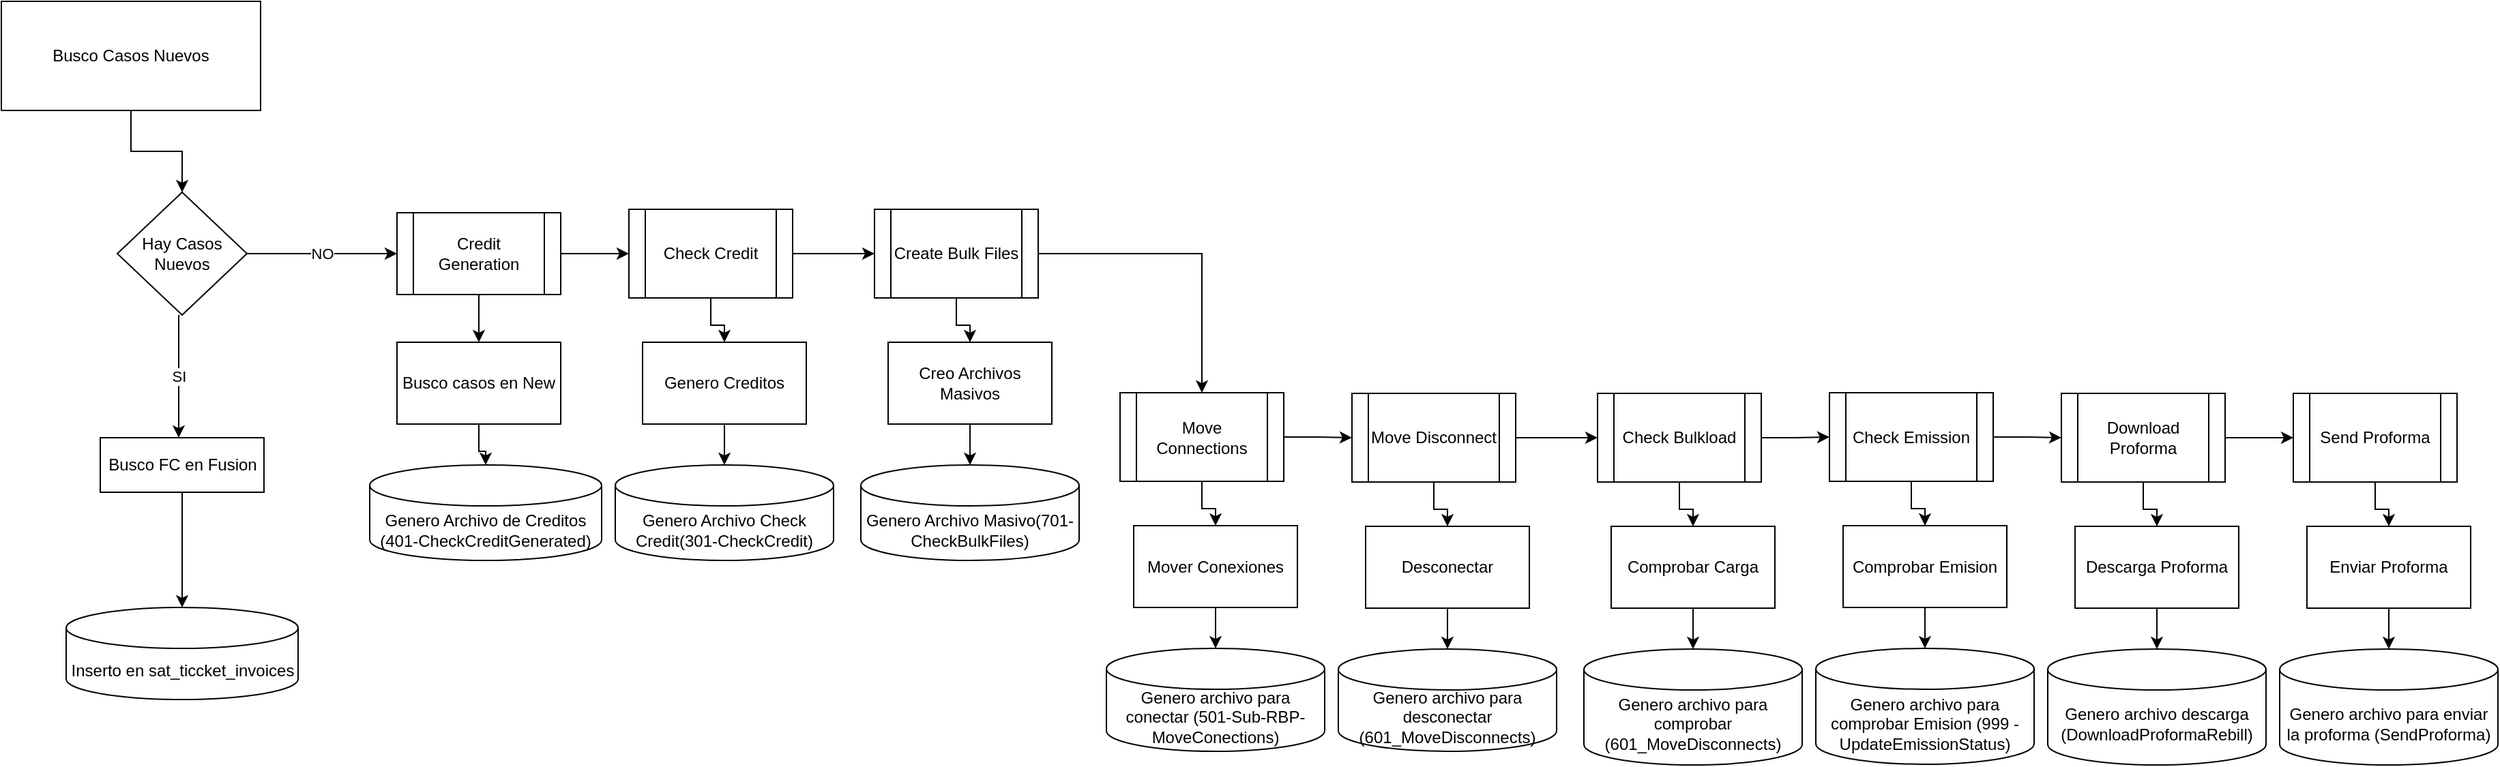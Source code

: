 <mxfile version="21.3.3" type="github">
  <diagram name="Página-1" id="OCa4gqE-BhzuQKYi3Bd6">
    <mxGraphModel dx="880" dy="452" grid="1" gridSize="10" guides="1" tooltips="1" connect="1" arrows="1" fold="1" page="1" pageScale="1" pageWidth="827" pageHeight="1169" math="0" shadow="0">
      <root>
        <mxCell id="0" />
        <mxCell id="1" parent="0" />
        <mxCell id="xi4PFq1QtKVE7VAxXaAT-42" style="edgeStyle=orthogonalEdgeStyle;rounded=0;orthogonalLoop=1;jettySize=auto;html=1;exitX=0.5;exitY=1;exitDx=0;exitDy=0;entryX=0.5;entryY=0;entryDx=0;entryDy=0;" parent="1" source="xi4PFq1QtKVE7VAxXaAT-1" target="xi4PFq1QtKVE7VAxXaAT-11" edge="1">
          <mxGeometry relative="1" as="geometry" />
        </mxCell>
        <mxCell id="xi4PFq1QtKVE7VAxXaAT-1" value="Busco Casos Nuevos" style="rounded=0;whiteSpace=wrap;html=1;" parent="1" vertex="1">
          <mxGeometry x="90" y="40" width="190" height="80" as="geometry" />
        </mxCell>
        <mxCell id="xi4PFq1QtKVE7VAxXaAT-5" value="" style="edgeStyle=orthogonalEdgeStyle;rounded=0;orthogonalLoop=1;jettySize=auto;html=1;" parent="1" edge="1">
          <mxGeometry relative="1" as="geometry">
            <mxPoint x="220" y="240" as="targetPoint" />
          </mxGeometry>
        </mxCell>
        <mxCell id="xi4PFq1QtKVE7VAxXaAT-21" value="SI" style="edgeStyle=orthogonalEdgeStyle;rounded=0;orthogonalLoop=1;jettySize=auto;html=1;" parent="1" edge="1">
          <mxGeometry relative="1" as="geometry">
            <mxPoint x="220" y="270" as="sourcePoint" />
            <mxPoint x="220" y="360" as="targetPoint" />
          </mxGeometry>
        </mxCell>
        <mxCell id="xi4PFq1QtKVE7VAxXaAT-50" value="NO" style="edgeStyle=orthogonalEdgeStyle;rounded=0;orthogonalLoop=1;jettySize=auto;html=1;entryX=0;entryY=0.5;entryDx=0;entryDy=0;" parent="1" source="xi4PFq1QtKVE7VAxXaAT-11" target="xi4PFq1QtKVE7VAxXaAT-51" edge="1">
          <mxGeometry relative="1" as="geometry">
            <mxPoint x="340" y="225" as="targetPoint" />
          </mxGeometry>
        </mxCell>
        <mxCell id="xi4PFq1QtKVE7VAxXaAT-11" value="Hay Casos Nuevos" style="rhombus;whiteSpace=wrap;html=1;rounded=0;" parent="1" vertex="1">
          <mxGeometry x="175" y="180" width="95" height="90" as="geometry" />
        </mxCell>
        <mxCell id="xi4PFq1QtKVE7VAxXaAT-48" value="" style="edgeStyle=orthogonalEdgeStyle;rounded=0;orthogonalLoop=1;jettySize=auto;html=1;" parent="1" source="xi4PFq1QtKVE7VAxXaAT-14" target="xi4PFq1QtKVE7VAxXaAT-47" edge="1">
          <mxGeometry relative="1" as="geometry" />
        </mxCell>
        <mxCell id="xi4PFq1QtKVE7VAxXaAT-14" value="Busco FC en Fusion" style="whiteSpace=wrap;html=1;rounded=0;" parent="1" vertex="1">
          <mxGeometry x="162.5" y="360" width="120" height="40" as="geometry" />
        </mxCell>
        <mxCell id="xi4PFq1QtKVE7VAxXaAT-47" value="Inserto en sat_ticcket_invoices" style="shape=cylinder3;whiteSpace=wrap;html=1;boundedLbl=1;backgroundOutline=1;size=15;" parent="1" vertex="1">
          <mxGeometry x="137.5" y="484.5" width="170" height="67.5" as="geometry" />
        </mxCell>
        <mxCell id="xi4PFq1QtKVE7VAxXaAT-53" value="" style="edgeStyle=orthogonalEdgeStyle;rounded=0;orthogonalLoop=1;jettySize=auto;html=1;" parent="1" source="xi4PFq1QtKVE7VAxXaAT-51" target="xi4PFq1QtKVE7VAxXaAT-52" edge="1">
          <mxGeometry relative="1" as="geometry" />
        </mxCell>
        <mxCell id="xi4PFq1QtKVE7VAxXaAT-59" value="" style="edgeStyle=orthogonalEdgeStyle;rounded=0;orthogonalLoop=1;jettySize=auto;html=1;" parent="1" source="xi4PFq1QtKVE7VAxXaAT-51" target="xi4PFq1QtKVE7VAxXaAT-56" edge="1">
          <mxGeometry relative="1" as="geometry" />
        </mxCell>
        <mxCell id="xi4PFq1QtKVE7VAxXaAT-51" value="Credit Generation" style="shape=process;whiteSpace=wrap;html=1;backgroundOutline=1;" parent="1" vertex="1">
          <mxGeometry x="380" y="195" width="120" height="60" as="geometry" />
        </mxCell>
        <mxCell id="xi4PFq1QtKVE7VAxXaAT-55" value="" style="edgeStyle=orthogonalEdgeStyle;rounded=0;orthogonalLoop=1;jettySize=auto;html=1;" parent="1" source="xi4PFq1QtKVE7VAxXaAT-52" target="xi4PFq1QtKVE7VAxXaAT-54" edge="1">
          <mxGeometry relative="1" as="geometry" />
        </mxCell>
        <mxCell id="xi4PFq1QtKVE7VAxXaAT-52" value="Busco casos en New" style="whiteSpace=wrap;html=1;" parent="1" vertex="1">
          <mxGeometry x="380" y="290" width="120" height="60" as="geometry" />
        </mxCell>
        <mxCell id="xi4PFq1QtKVE7VAxXaAT-54" value="Genero Archivo de Creditos&lt;br&gt;(401-CheckCreditGenerated)" style="shape=cylinder3;whiteSpace=wrap;html=1;boundedLbl=1;backgroundOutline=1;size=15;" parent="1" vertex="1">
          <mxGeometry x="360" y="380" width="170" height="70" as="geometry" />
        </mxCell>
        <mxCell id="xi4PFq1QtKVE7VAxXaAT-58" value="" style="edgeStyle=orthogonalEdgeStyle;rounded=0;orthogonalLoop=1;jettySize=auto;html=1;" parent="1" source="xi4PFq1QtKVE7VAxXaAT-56" target="xi4PFq1QtKVE7VAxXaAT-57" edge="1">
          <mxGeometry relative="1" as="geometry" />
        </mxCell>
        <mxCell id="xi4PFq1QtKVE7VAxXaAT-63" value="" style="edgeStyle=orthogonalEdgeStyle;rounded=0;orthogonalLoop=1;jettySize=auto;html=1;" parent="1" source="xi4PFq1QtKVE7VAxXaAT-56" target="xi4PFq1QtKVE7VAxXaAT-62" edge="1">
          <mxGeometry relative="1" as="geometry" />
        </mxCell>
        <mxCell id="xi4PFq1QtKVE7VAxXaAT-56" value="Check Credit" style="shape=process;whiteSpace=wrap;html=1;backgroundOutline=1;" parent="1" vertex="1">
          <mxGeometry x="550" y="192.5" width="120" height="65" as="geometry" />
        </mxCell>
        <mxCell id="xi4PFq1QtKVE7VAxXaAT-61" value="" style="edgeStyle=orthogonalEdgeStyle;rounded=0;orthogonalLoop=1;jettySize=auto;html=1;" parent="1" source="xi4PFq1QtKVE7VAxXaAT-57" target="xi4PFq1QtKVE7VAxXaAT-60" edge="1">
          <mxGeometry relative="1" as="geometry" />
        </mxCell>
        <mxCell id="xi4PFq1QtKVE7VAxXaAT-57" value="Genero Creditos" style="whiteSpace=wrap;html=1;" parent="1" vertex="1">
          <mxGeometry x="560" y="290" width="120" height="60" as="geometry" />
        </mxCell>
        <mxCell id="xi4PFq1QtKVE7VAxXaAT-60" value="Genero Archivo Check Credit(301-CheckCredit)" style="shape=cylinder3;whiteSpace=wrap;html=1;boundedLbl=1;backgroundOutline=1;size=15;" parent="1" vertex="1">
          <mxGeometry x="540" y="380" width="160" height="70" as="geometry" />
        </mxCell>
        <mxCell id="xi4PFq1QtKVE7VAxXaAT-66" value="" style="edgeStyle=orthogonalEdgeStyle;rounded=0;orthogonalLoop=1;jettySize=auto;html=1;" parent="1" source="xi4PFq1QtKVE7VAxXaAT-62" target="xi4PFq1QtKVE7VAxXaAT-64" edge="1">
          <mxGeometry relative="1" as="geometry" />
        </mxCell>
        <mxCell id="xi4PFq1QtKVE7VAxXaAT-78" style="edgeStyle=orthogonalEdgeStyle;rounded=0;orthogonalLoop=1;jettySize=auto;html=1;entryX=0.5;entryY=0;entryDx=0;entryDy=0;" parent="1" source="xi4PFq1QtKVE7VAxXaAT-62" target="xi4PFq1QtKVE7VAxXaAT-69" edge="1">
          <mxGeometry relative="1" as="geometry" />
        </mxCell>
        <mxCell id="xi4PFq1QtKVE7VAxXaAT-62" value="Create Bulk Files" style="shape=process;whiteSpace=wrap;html=1;backgroundOutline=1;" parent="1" vertex="1">
          <mxGeometry x="730" y="192.5" width="120" height="65" as="geometry" />
        </mxCell>
        <mxCell id="xi4PFq1QtKVE7VAxXaAT-67" value="" style="edgeStyle=orthogonalEdgeStyle;rounded=0;orthogonalLoop=1;jettySize=auto;html=1;" parent="1" source="xi4PFq1QtKVE7VAxXaAT-64" target="xi4PFq1QtKVE7VAxXaAT-65" edge="1">
          <mxGeometry relative="1" as="geometry" />
        </mxCell>
        <mxCell id="xi4PFq1QtKVE7VAxXaAT-64" value="Creo Archivos Masivos" style="whiteSpace=wrap;html=1;" parent="1" vertex="1">
          <mxGeometry x="740" y="290" width="120" height="60" as="geometry" />
        </mxCell>
        <mxCell id="xi4PFq1QtKVE7VAxXaAT-65" value="Genero Archivo Masivo(701-CheckBulkFiles)" style="shape=cylinder3;whiteSpace=wrap;html=1;boundedLbl=1;backgroundOutline=1;size=15;" parent="1" vertex="1">
          <mxGeometry x="720" y="380" width="160" height="70" as="geometry" />
        </mxCell>
        <mxCell id="xi4PFq1QtKVE7VAxXaAT-68" value="" style="edgeStyle=orthogonalEdgeStyle;rounded=0;orthogonalLoop=1;jettySize=auto;html=1;" parent="1" source="xi4PFq1QtKVE7VAxXaAT-69" target="xi4PFq1QtKVE7VAxXaAT-71" edge="1">
          <mxGeometry relative="1" as="geometry" />
        </mxCell>
        <mxCell id="xi4PFq1QtKVE7VAxXaAT-79" style="edgeStyle=orthogonalEdgeStyle;rounded=0;orthogonalLoop=1;jettySize=auto;html=1;entryX=0;entryY=0.5;entryDx=0;entryDy=0;" parent="1" source="xi4PFq1QtKVE7VAxXaAT-69" target="xi4PFq1QtKVE7VAxXaAT-74" edge="1">
          <mxGeometry relative="1" as="geometry" />
        </mxCell>
        <mxCell id="xi4PFq1QtKVE7VAxXaAT-69" value="Move Connections" style="shape=process;whiteSpace=wrap;html=1;backgroundOutline=1;" parent="1" vertex="1">
          <mxGeometry x="910" y="327" width="120" height="65" as="geometry" />
        </mxCell>
        <mxCell id="xi4PFq1QtKVE7VAxXaAT-70" value="" style="edgeStyle=orthogonalEdgeStyle;rounded=0;orthogonalLoop=1;jettySize=auto;html=1;" parent="1" source="xi4PFq1QtKVE7VAxXaAT-71" target="xi4PFq1QtKVE7VAxXaAT-72" edge="1">
          <mxGeometry relative="1" as="geometry" />
        </mxCell>
        <mxCell id="xi4PFq1QtKVE7VAxXaAT-71" value="Mover Conexiones" style="whiteSpace=wrap;html=1;" parent="1" vertex="1">
          <mxGeometry x="920" y="424.5" width="120" height="60" as="geometry" />
        </mxCell>
        <mxCell id="xi4PFq1QtKVE7VAxXaAT-72" value="Genero archivo para conectar (501-Sub-RBP-MoveConections)" style="shape=cylinder3;whiteSpace=wrap;html=1;boundedLbl=1;backgroundOutline=1;size=15;" parent="1" vertex="1">
          <mxGeometry x="900" y="514.5" width="160" height="75.5" as="geometry" />
        </mxCell>
        <mxCell id="xi4PFq1QtKVE7VAxXaAT-73" value="" style="edgeStyle=orthogonalEdgeStyle;rounded=0;orthogonalLoop=1;jettySize=auto;html=1;" parent="1" source="xi4PFq1QtKVE7VAxXaAT-74" target="xi4PFq1QtKVE7VAxXaAT-76" edge="1">
          <mxGeometry relative="1" as="geometry" />
        </mxCell>
        <mxCell id="xi4PFq1QtKVE7VAxXaAT-85" value="" style="edgeStyle=orthogonalEdgeStyle;rounded=0;orthogonalLoop=1;jettySize=auto;html=1;" parent="1" source="xi4PFq1QtKVE7VAxXaAT-74" target="xi4PFq1QtKVE7VAxXaAT-81" edge="1">
          <mxGeometry relative="1" as="geometry" />
        </mxCell>
        <mxCell id="xi4PFq1QtKVE7VAxXaAT-74" value="Move Disconnect" style="shape=process;whiteSpace=wrap;html=1;backgroundOutline=1;" parent="1" vertex="1">
          <mxGeometry x="1080" y="327.5" width="120" height="65" as="geometry" />
        </mxCell>
        <mxCell id="xi4PFq1QtKVE7VAxXaAT-75" value="" style="edgeStyle=orthogonalEdgeStyle;rounded=0;orthogonalLoop=1;jettySize=auto;html=1;" parent="1" source="xi4PFq1QtKVE7VAxXaAT-76" target="xi4PFq1QtKVE7VAxXaAT-77" edge="1">
          <mxGeometry relative="1" as="geometry" />
        </mxCell>
        <mxCell id="xi4PFq1QtKVE7VAxXaAT-76" value="Desconectar" style="whiteSpace=wrap;html=1;" parent="1" vertex="1">
          <mxGeometry x="1090" y="425" width="120" height="60" as="geometry" />
        </mxCell>
        <mxCell id="xi4PFq1QtKVE7VAxXaAT-77" value="Genero archivo para desconectar (601_MoveDisconnects)" style="shape=cylinder3;whiteSpace=wrap;html=1;boundedLbl=1;backgroundOutline=1;size=15;" parent="1" vertex="1">
          <mxGeometry x="1070" y="515" width="160" height="75" as="geometry" />
        </mxCell>
        <mxCell id="xi4PFq1QtKVE7VAxXaAT-80" value="" style="edgeStyle=orthogonalEdgeStyle;rounded=0;orthogonalLoop=1;jettySize=auto;html=1;" parent="1" source="xi4PFq1QtKVE7VAxXaAT-81" target="xi4PFq1QtKVE7VAxXaAT-83" edge="1">
          <mxGeometry relative="1" as="geometry" />
        </mxCell>
        <mxCell id="xi4PFq1QtKVE7VAxXaAT-91" value="" style="edgeStyle=orthogonalEdgeStyle;rounded=0;orthogonalLoop=1;jettySize=auto;html=1;" parent="1" source="xi4PFq1QtKVE7VAxXaAT-81" target="xi4PFq1QtKVE7VAxXaAT-87" edge="1">
          <mxGeometry relative="1" as="geometry" />
        </mxCell>
        <mxCell id="xi4PFq1QtKVE7VAxXaAT-81" value="Check Bulkload" style="shape=process;whiteSpace=wrap;html=1;backgroundOutline=1;" parent="1" vertex="1">
          <mxGeometry x="1260" y="327.5" width="120" height="65" as="geometry" />
        </mxCell>
        <mxCell id="xi4PFq1QtKVE7VAxXaAT-82" value="" style="edgeStyle=orthogonalEdgeStyle;rounded=0;orthogonalLoop=1;jettySize=auto;html=1;" parent="1" source="xi4PFq1QtKVE7VAxXaAT-83" target="xi4PFq1QtKVE7VAxXaAT-84" edge="1">
          <mxGeometry relative="1" as="geometry" />
        </mxCell>
        <mxCell id="xi4PFq1QtKVE7VAxXaAT-83" value="Comprobar Carga" style="whiteSpace=wrap;html=1;" parent="1" vertex="1">
          <mxGeometry x="1270" y="425" width="120" height="60" as="geometry" />
        </mxCell>
        <mxCell id="xi4PFq1QtKVE7VAxXaAT-84" value="Genero archivo para comprobar (601_MoveDisconnects)" style="shape=cylinder3;whiteSpace=wrap;html=1;boundedLbl=1;backgroundOutline=1;size=15;" parent="1" vertex="1">
          <mxGeometry x="1250" y="515" width="160" height="85" as="geometry" />
        </mxCell>
        <mxCell id="xi4PFq1QtKVE7VAxXaAT-86" value="" style="edgeStyle=orthogonalEdgeStyle;rounded=0;orthogonalLoop=1;jettySize=auto;html=1;" parent="1" source="xi4PFq1QtKVE7VAxXaAT-87" target="xi4PFq1QtKVE7VAxXaAT-89" edge="1">
          <mxGeometry relative="1" as="geometry" />
        </mxCell>
        <mxCell id="xi4PFq1QtKVE7VAxXaAT-97" value="" style="edgeStyle=orthogonalEdgeStyle;rounded=0;orthogonalLoop=1;jettySize=auto;html=1;" parent="1" source="xi4PFq1QtKVE7VAxXaAT-87" target="xi4PFq1QtKVE7VAxXaAT-93" edge="1">
          <mxGeometry relative="1" as="geometry" />
        </mxCell>
        <mxCell id="xi4PFq1QtKVE7VAxXaAT-87" value="Check Emission" style="shape=process;whiteSpace=wrap;html=1;backgroundOutline=1;" parent="1" vertex="1">
          <mxGeometry x="1430" y="327" width="120" height="65" as="geometry" />
        </mxCell>
        <mxCell id="xi4PFq1QtKVE7VAxXaAT-88" value="" style="edgeStyle=orthogonalEdgeStyle;rounded=0;orthogonalLoop=1;jettySize=auto;html=1;" parent="1" source="xi4PFq1QtKVE7VAxXaAT-89" target="xi4PFq1QtKVE7VAxXaAT-90" edge="1">
          <mxGeometry relative="1" as="geometry" />
        </mxCell>
        <mxCell id="xi4PFq1QtKVE7VAxXaAT-89" value="Comprobar Emision" style="whiteSpace=wrap;html=1;" parent="1" vertex="1">
          <mxGeometry x="1440" y="424.5" width="120" height="60" as="geometry" />
        </mxCell>
        <mxCell id="xi4PFq1QtKVE7VAxXaAT-90" value="Genero archivo para comprobar Emision (999 - UpdateEmissionStatus)" style="shape=cylinder3;whiteSpace=wrap;html=1;boundedLbl=1;backgroundOutline=1;size=15;" parent="1" vertex="1">
          <mxGeometry x="1420" y="514.5" width="160" height="85" as="geometry" />
        </mxCell>
        <mxCell id="xi4PFq1QtKVE7VAxXaAT-92" value="" style="edgeStyle=orthogonalEdgeStyle;rounded=0;orthogonalLoop=1;jettySize=auto;html=1;" parent="1" source="xi4PFq1QtKVE7VAxXaAT-93" target="xi4PFq1QtKVE7VAxXaAT-95" edge="1">
          <mxGeometry relative="1" as="geometry" />
        </mxCell>
        <mxCell id="xi4PFq1QtKVE7VAxXaAT-104" style="edgeStyle=orthogonalEdgeStyle;rounded=0;orthogonalLoop=1;jettySize=auto;html=1;entryX=0;entryY=0.5;entryDx=0;entryDy=0;" parent="1" source="xi4PFq1QtKVE7VAxXaAT-93" target="xi4PFq1QtKVE7VAxXaAT-99" edge="1">
          <mxGeometry relative="1" as="geometry" />
        </mxCell>
        <mxCell id="xi4PFq1QtKVE7VAxXaAT-93" value="Download Proforma" style="shape=process;whiteSpace=wrap;html=1;backgroundOutline=1;" parent="1" vertex="1">
          <mxGeometry x="1600" y="327.5" width="120" height="65" as="geometry" />
        </mxCell>
        <mxCell id="xi4PFq1QtKVE7VAxXaAT-94" value="" style="edgeStyle=orthogonalEdgeStyle;rounded=0;orthogonalLoop=1;jettySize=auto;html=1;" parent="1" source="xi4PFq1QtKVE7VAxXaAT-95" target="xi4PFq1QtKVE7VAxXaAT-96" edge="1">
          <mxGeometry relative="1" as="geometry" />
        </mxCell>
        <mxCell id="xi4PFq1QtKVE7VAxXaAT-95" value="Descarga Proforma" style="whiteSpace=wrap;html=1;" parent="1" vertex="1">
          <mxGeometry x="1610" y="425" width="120" height="60" as="geometry" />
        </mxCell>
        <mxCell id="xi4PFq1QtKVE7VAxXaAT-96" value="Genero archivo descarga (DownloadProformaRebill)" style="shape=cylinder3;whiteSpace=wrap;html=1;boundedLbl=1;backgroundOutline=1;size=15;" parent="1" vertex="1">
          <mxGeometry x="1590" y="515" width="160" height="85" as="geometry" />
        </mxCell>
        <mxCell id="xi4PFq1QtKVE7VAxXaAT-98" value="" style="edgeStyle=orthogonalEdgeStyle;rounded=0;orthogonalLoop=1;jettySize=auto;html=1;" parent="1" source="xi4PFq1QtKVE7VAxXaAT-99" target="xi4PFq1QtKVE7VAxXaAT-101" edge="1">
          <mxGeometry relative="1" as="geometry" />
        </mxCell>
        <mxCell id="xi4PFq1QtKVE7VAxXaAT-99" value="Send Proforma" style="shape=process;whiteSpace=wrap;html=1;backgroundOutline=1;" parent="1" vertex="1">
          <mxGeometry x="1770" y="327.5" width="120" height="65" as="geometry" />
        </mxCell>
        <mxCell id="xi4PFq1QtKVE7VAxXaAT-100" value="" style="edgeStyle=orthogonalEdgeStyle;rounded=0;orthogonalLoop=1;jettySize=auto;html=1;" parent="1" source="xi4PFq1QtKVE7VAxXaAT-101" target="xi4PFq1QtKVE7VAxXaAT-102" edge="1">
          <mxGeometry relative="1" as="geometry" />
        </mxCell>
        <mxCell id="xi4PFq1QtKVE7VAxXaAT-101" value="Enviar Proforma" style="whiteSpace=wrap;html=1;" parent="1" vertex="1">
          <mxGeometry x="1780" y="425" width="120" height="60" as="geometry" />
        </mxCell>
        <mxCell id="xi4PFq1QtKVE7VAxXaAT-102" value="Genero archivo para enviar la proforma (SendProforma)" style="shape=cylinder3;whiteSpace=wrap;html=1;boundedLbl=1;backgroundOutline=1;size=15;" parent="1" vertex="1">
          <mxGeometry x="1760" y="515" width="160" height="85" as="geometry" />
        </mxCell>
      </root>
    </mxGraphModel>
  </diagram>
</mxfile>
